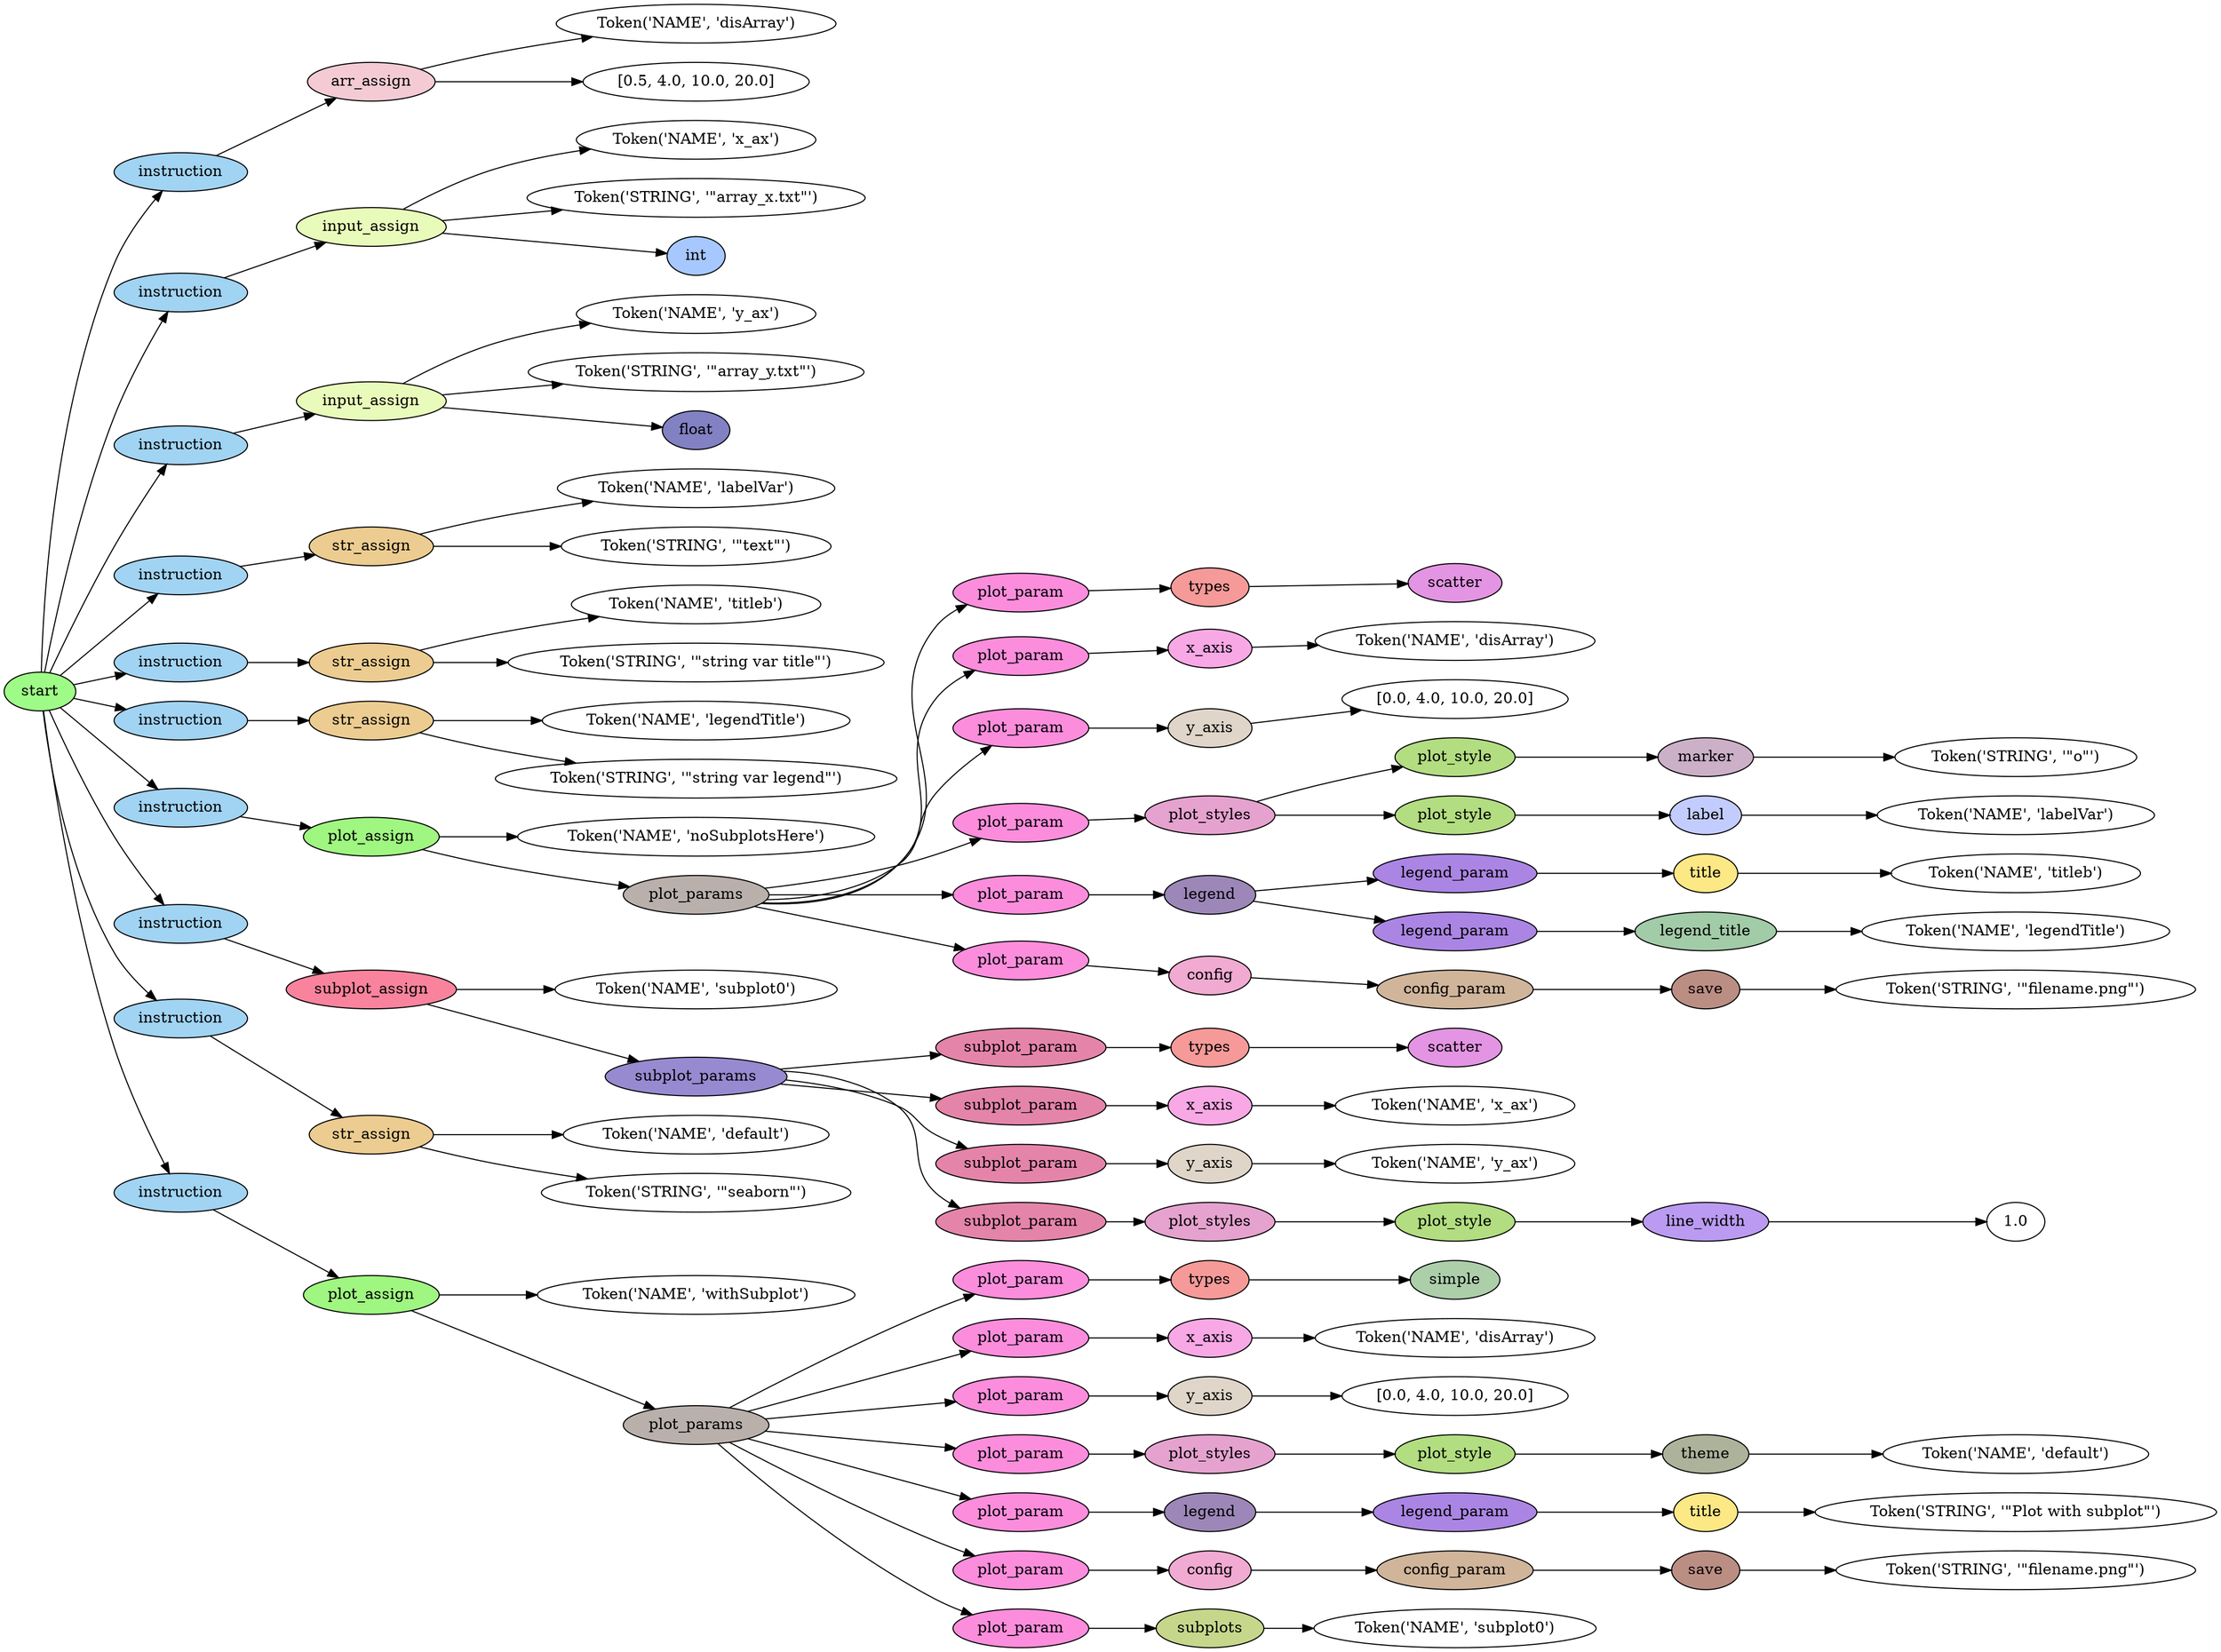 digraph G {
rankdir=LR;
0 [label="Token('NAME', 'disArray')"];
1 [label="[0.5, 4.0, 10.0, 20.0]"];
2 [fillcolor="#f4cbd5", label=arr_assign, style=filled];
2 -> 0;
2 -> 1;
3 [fillcolor="#a1d3f3", label=instruction, style=filled];
3 -> 2;
4 [label="Token('NAME', 'x_ax')"];
5 [label="Token('STRING', '\"array_x.txt\"')"];
6 [fillcolor="#a6c8ff", label=int, style=filled];
7 [fillcolor="#e9fbba", label=input_assign, style=filled];
7 -> 4;
7 -> 5;
7 -> 6;
8 [fillcolor="#a1d3f3", label=instruction, style=filled];
8 -> 7;
9 [label="Token('NAME', 'y_ax')"];
10 [label="Token('STRING', '\"array_y.txt\"')"];
11 [fillcolor="#8281c3", label=float, style=filled];
12 [fillcolor="#e9fbba", label=input_assign, style=filled];
12 -> 9;
12 -> 10;
12 -> 11;
13 [fillcolor="#a1d3f3", label=instruction, style=filled];
13 -> 12;
14 [label="Token('NAME', 'labelVar')"];
15 [label="Token('STRING', '\"text\"')"];
16 [fillcolor="#eccc90", label=str_assign, style=filled];
16 -> 14;
16 -> 15;
17 [fillcolor="#a1d3f3", label=instruction, style=filled];
17 -> 16;
18 [label="Token('NAME', 'titleb')"];
19 [label="Token('STRING', '\"string var title\"')"];
20 [fillcolor="#eccc90", label=str_assign, style=filled];
20 -> 18;
20 -> 19;
21 [fillcolor="#a1d3f3", label=instruction, style=filled];
21 -> 20;
22 [label="Token('NAME', 'legendTitle')"];
23 [label="Token('STRING', '\"string var legend\"')"];
24 [fillcolor="#eccc90", label=str_assign, style=filled];
24 -> 22;
24 -> 23;
25 [fillcolor="#a1d3f3", label=instruction, style=filled];
25 -> 24;
26 [label="Token('NAME', 'noSubplotsHere')"];
27 [fillcolor="#e394e2", label=scatter, style=filled];
28 [fillcolor="#f59a98", label=types, style=filled];
28 -> 27;
29 [fillcolor="#fc8ddc", label=plot_param, style=filled];
29 -> 28;
30 [label="Token('NAME', 'disArray')"];
31 [fillcolor="#f9a8e6", label=x_axis, style=filled];
31 -> 30;
32 [fillcolor="#fc8ddc", label=plot_param, style=filled];
32 -> 31;
33 [label="[0.0, 4.0, 10.0, 20.0]"];
34 [fillcolor="#dfd6c9", label=y_axis, style=filled];
34 -> 33;
35 [fillcolor="#fc8ddc", label=plot_param, style=filled];
35 -> 34;
36 [label="Token('STRING', '\"o\"')"];
37 [fillcolor="#cbb0c8", label=marker, style=filled];
37 -> 36;
38 [fillcolor="#b2dd81", label=plot_style, style=filled];
38 -> 37;
39 [label="Token('NAME', 'labelVar')"];
40 [fillcolor="#c3ccff", label=label, style=filled];
40 -> 39;
41 [fillcolor="#b2dd81", label=plot_style, style=filled];
41 -> 40;
42 [fillcolor="#e5a2cf", label=plot_styles, style=filled];
42 -> 38;
42 -> 41;
43 [fillcolor="#fc8ddc", label=plot_param, style=filled];
43 -> 42;
44 [label="Token('NAME', 'titleb')"];
45 [fillcolor="#fce885", label=title, style=filled];
45 -> 44;
46 [fillcolor="#ab85e3", label=legend_param, style=filled];
46 -> 45;
47 [label="Token('NAME', 'legendTitle')"];
48 [fillcolor="#a2cba7", label=legend_title, style=filled];
48 -> 47;
49 [fillcolor="#ab85e3", label=legend_param, style=filled];
49 -> 48;
50 [fillcolor="#9c87b8", label=legend, style=filled];
50 -> 46;
50 -> 49;
51 [fillcolor="#fc8ddc", label=plot_param, style=filled];
51 -> 50;
52 [label="Token('STRING', '\"filename.png\"')"];
53 [fillcolor="#bb8e84", label=save, style=filled];
53 -> 52;
54 [fillcolor="#d0b59b", label=config_param, style=filled];
54 -> 53;
55 [fillcolor="#f1aad1", label=config, style=filled];
55 -> 54;
56 [fillcolor="#fc8ddc", label=plot_param, style=filled];
56 -> 55;
57 [fillcolor="#b9b0ab", label=plot_params, style=filled];
57 -> 29;
57 -> 32;
57 -> 35;
57 -> 43;
57 -> 51;
57 -> 56;
58 [fillcolor="#9ff680", label=plot_assign, style=filled];
58 -> 26;
58 -> 57;
59 [fillcolor="#a1d3f3", label=instruction, style=filled];
59 -> 58;
60 [label="Token('NAME', 'subplot0')"];
61 [fillcolor="#e394e2", label=scatter, style=filled];
62 [fillcolor="#f59a98", label=types, style=filled];
62 -> 61;
63 [fillcolor="#e584a9", label=subplot_param, style=filled];
63 -> 62;
64 [label="Token('NAME', 'x_ax')"];
65 [fillcolor="#f9a8e6", label=x_axis, style=filled];
65 -> 64;
66 [fillcolor="#e584a9", label=subplot_param, style=filled];
66 -> 65;
67 [label="Token('NAME', 'y_ax')"];
68 [fillcolor="#dfd6c9", label=y_axis, style=filled];
68 -> 67;
69 [fillcolor="#e584a9", label=subplot_param, style=filled];
69 -> 68;
70 [label="1.0"];
71 [fillcolor="#ba9bf1", label=line_width, style=filled];
71 -> 70;
72 [fillcolor="#b2dd81", label=plot_style, style=filled];
72 -> 71;
73 [fillcolor="#e5a2cf", label=plot_styles, style=filled];
73 -> 72;
74 [fillcolor="#e584a9", label=subplot_param, style=filled];
74 -> 73;
75 [fillcolor="#988ad1", label=subplot_params, style=filled];
75 -> 63;
75 -> 66;
75 -> 69;
75 -> 74;
76 [fillcolor="#f9839d", label=subplot_assign, style=filled];
76 -> 60;
76 -> 75;
77 [fillcolor="#a1d3f3", label=instruction, style=filled];
77 -> 76;
78 [label="Token('NAME', 'default')"];
79 [label="Token('STRING', '\"seaborn\"')"];
80 [fillcolor="#eccc90", label=str_assign, style=filled];
80 -> 78;
80 -> 79;
81 [fillcolor="#a1d3f3", label=instruction, style=filled];
81 -> 80;
82 [label="Token('NAME', 'withSubplot')"];
83 [fillcolor="#accfaa", label=simple, style=filled];
84 [fillcolor="#f59a98", label=types, style=filled];
84 -> 83;
85 [fillcolor="#fc8ddc", label=plot_param, style=filled];
85 -> 84;
86 [label="Token('NAME', 'disArray')"];
87 [fillcolor="#f9a8e6", label=x_axis, style=filled];
87 -> 86;
88 [fillcolor="#fc8ddc", label=plot_param, style=filled];
88 -> 87;
89 [label="[0.0, 4.0, 10.0, 20.0]"];
90 [fillcolor="#dfd6c9", label=y_axis, style=filled];
90 -> 89;
91 [fillcolor="#fc8ddc", label=plot_param, style=filled];
91 -> 90;
92 [label="Token('NAME', 'default')"];
93 [fillcolor="#adb29a", label=theme, style=filled];
93 -> 92;
94 [fillcolor="#b2dd81", label=plot_style, style=filled];
94 -> 93;
95 [fillcolor="#e5a2cf", label=plot_styles, style=filled];
95 -> 94;
96 [fillcolor="#fc8ddc", label=plot_param, style=filled];
96 -> 95;
97 [label="Token('STRING', '\"Plot with subplot\"')"];
98 [fillcolor="#fce885", label=title, style=filled];
98 -> 97;
99 [fillcolor="#ab85e3", label=legend_param, style=filled];
99 -> 98;
100 [fillcolor="#9c87b8", label=legend, style=filled];
100 -> 99;
101 [fillcolor="#fc8ddc", label=plot_param, style=filled];
101 -> 100;
102 [label="Token('STRING', '\"filename.png\"')"];
103 [fillcolor="#bb8e84", label=save, style=filled];
103 -> 102;
104 [fillcolor="#d0b59b", label=config_param, style=filled];
104 -> 103;
105 [fillcolor="#f1aad1", label=config, style=filled];
105 -> 104;
106 [fillcolor="#fc8ddc", label=plot_param, style=filled];
106 -> 105;
107 [label="Token('NAME', 'subplot0')"];
108 [fillcolor="#c6d78b", label=subplots, style=filled];
108 -> 107;
109 [fillcolor="#fc8ddc", label=plot_param, style=filled];
109 -> 108;
110 [fillcolor="#b9b0ab", label=plot_params, style=filled];
110 -> 85;
110 -> 88;
110 -> 91;
110 -> 96;
110 -> 101;
110 -> 106;
110 -> 109;
111 [fillcolor="#9ff680", label=plot_assign, style=filled];
111 -> 82;
111 -> 110;
112 [fillcolor="#a1d3f3", label=instruction, style=filled];
112 -> 111;
113 [fillcolor="#9ffb87", label=start, style=filled];
113 -> 3;
113 -> 8;
113 -> 13;
113 -> 17;
113 -> 21;
113 -> 25;
113 -> 59;
113 -> 77;
113 -> 81;
113 -> 112;
}
